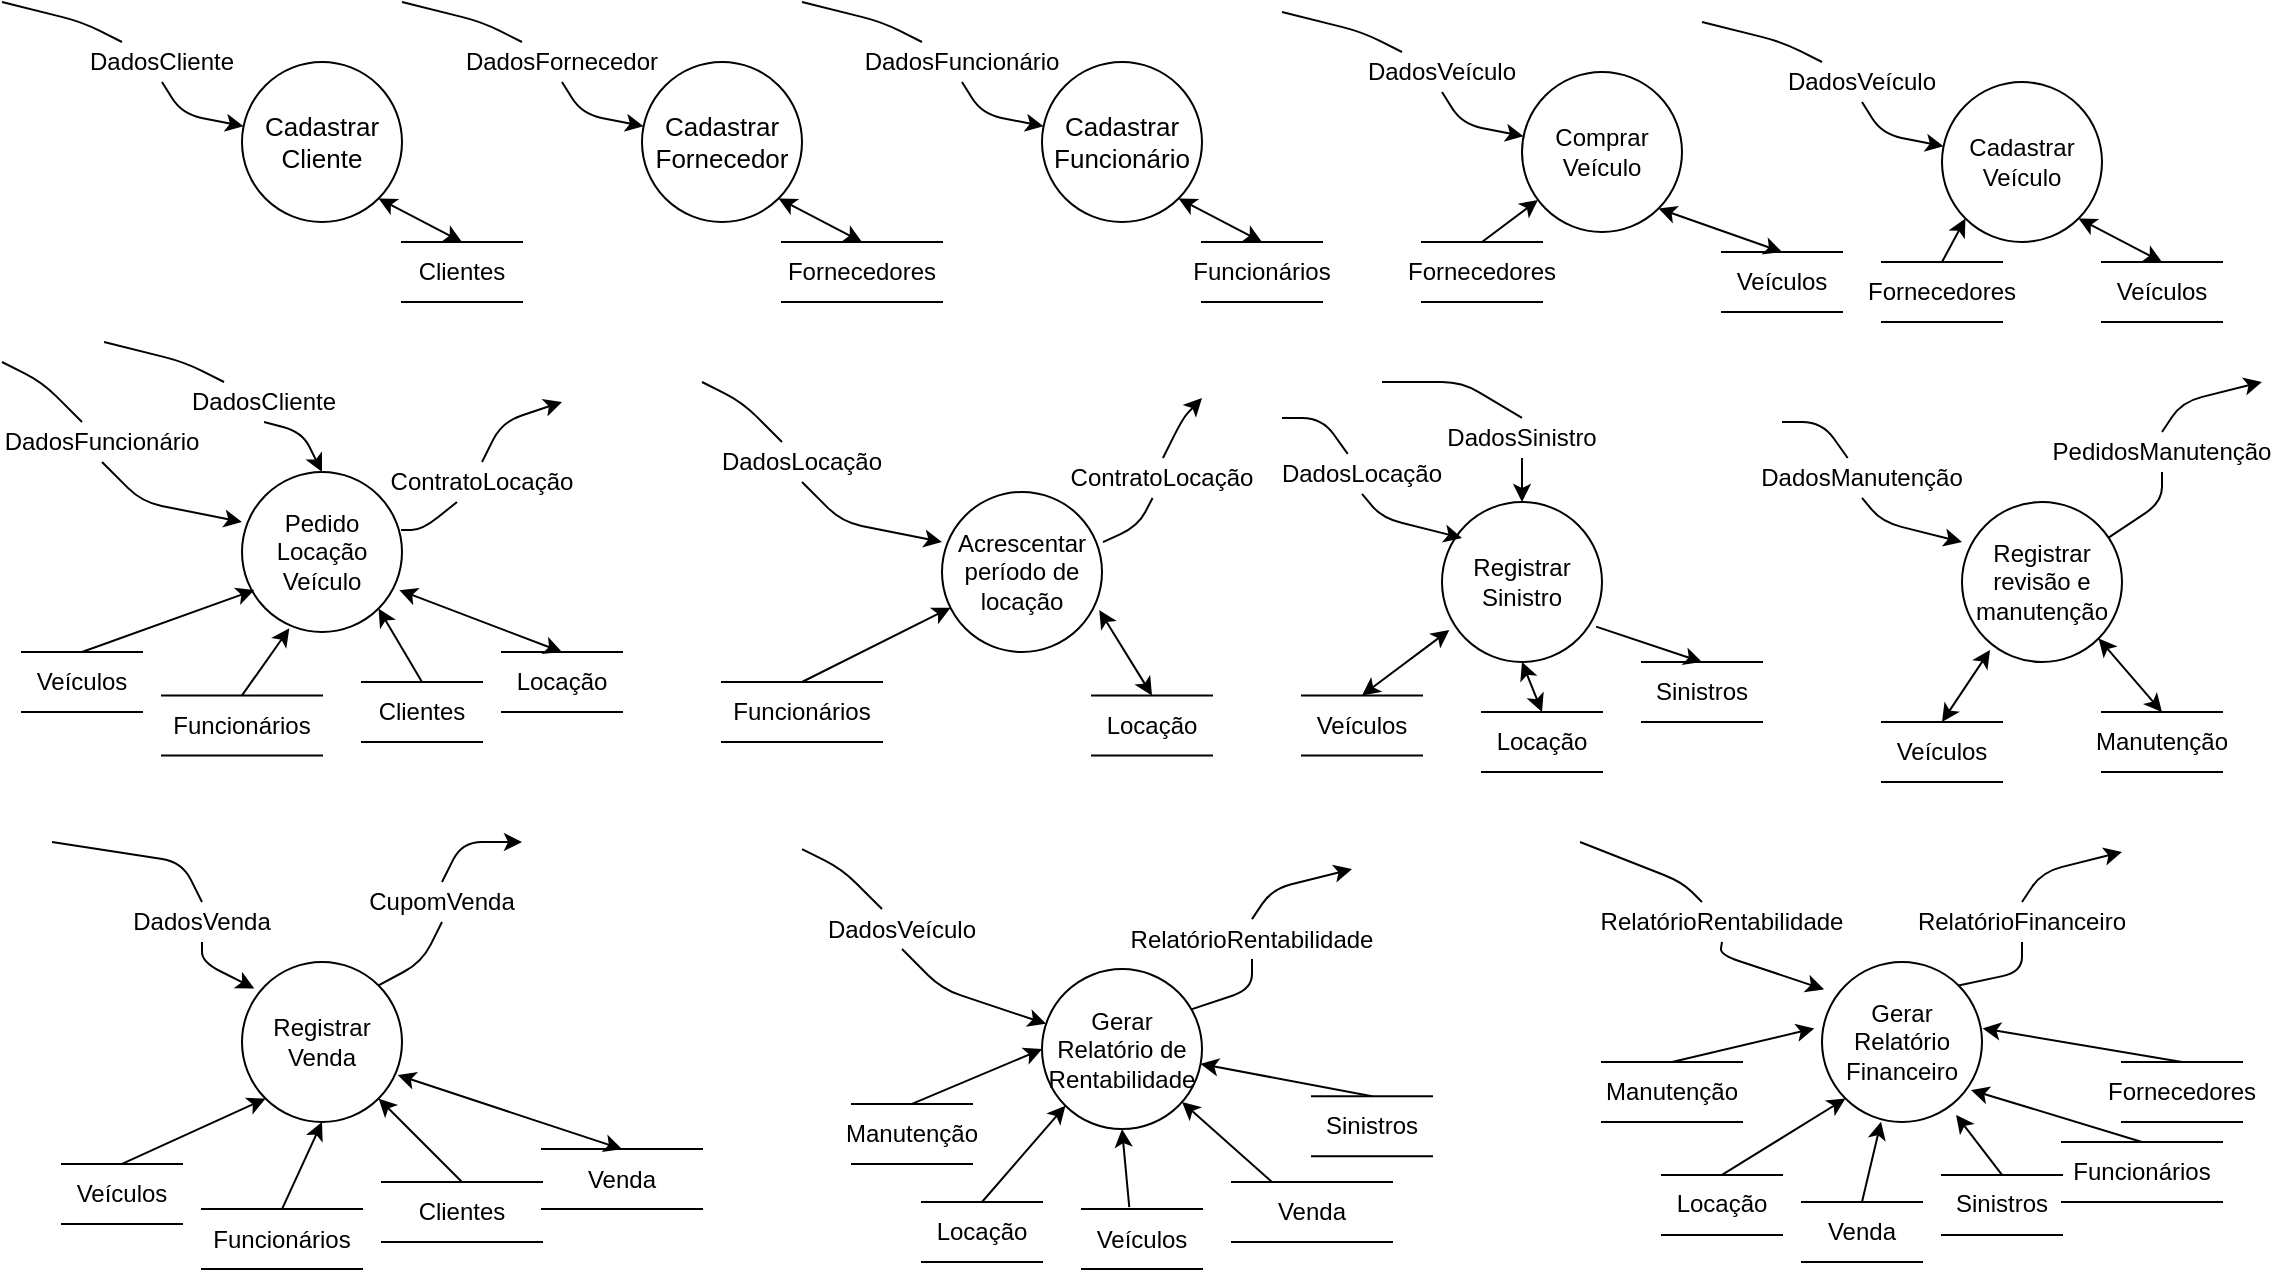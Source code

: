 <mxfile version="14.9.6" type="device"><diagram id="ULIg5c0MIJ1F3GBVzg6f" name="Page-1"><mxGraphModel dx="460" dy="762" grid="1" gridSize="10" guides="1" tooltips="1" connect="1" arrows="1" fold="1" page="1" pageScale="1" pageWidth="1169" pageHeight="827" math="0" shadow="0"><root><mxCell id="0"/><mxCell id="1" parent="0"/><mxCell id="AvQEdZdk6W7zw3s-oMzX-1" value="&lt;span style=&quot;font-size: 13px ; color: #000000 ; font-weight: normal ; text-decoration: none ; font-family: &amp;#34;arial&amp;#34; ; font-style: normal&quot;&gt;Cadastrar Cliente&lt;/span&gt;" style="ellipse;whiteSpace=wrap;html=1;aspect=fixed;" parent="1" vertex="1"><mxGeometry x="130" y="50" width="80" height="80" as="geometry"/></mxCell><mxCell id="AvQEdZdk6W7zw3s-oMzX-3" value="Clientes" style="shape=partialRectangle;whiteSpace=wrap;html=1;left=0;right=0;fillColor=none;" parent="1" vertex="1"><mxGeometry x="210" y="140" width="60" height="30" as="geometry"/></mxCell><mxCell id="AvQEdZdk6W7zw3s-oMzX-4" value="" style="endArrow=classic;startArrow=classic;html=1;entryX=1;entryY=1;entryDx=0;entryDy=0;exitX=0.5;exitY=0;exitDx=0;exitDy=0;" parent="1" source="AvQEdZdk6W7zw3s-oMzX-3" target="AvQEdZdk6W7zw3s-oMzX-1" edge="1"><mxGeometry width="50" height="50" relative="1" as="geometry"><mxPoint x="380" y="290" as="sourcePoint"/><mxPoint x="430" y="240" as="targetPoint"/></mxGeometry></mxCell><mxCell id="AvQEdZdk6W7zw3s-oMzX-5" value="" style="endArrow=none;html=1;" parent="1" target="AvQEdZdk6W7zw3s-oMzX-6" edge="1"><mxGeometry width="50" height="50" relative="1" as="geometry"><mxPoint x="10" y="20" as="sourcePoint"/><mxPoint x="90" y="50" as="targetPoint"/><Array as="points"><mxPoint x="50" y="30"/></Array></mxGeometry></mxCell><mxCell id="AvQEdZdk6W7zw3s-oMzX-6" value="DadosCliente" style="text;html=1;strokeColor=none;fillColor=none;align=center;verticalAlign=middle;whiteSpace=wrap;rounded=0;" parent="1" vertex="1"><mxGeometry x="70" y="40" width="40" height="20" as="geometry"/></mxCell><mxCell id="AvQEdZdk6W7zw3s-oMzX-7" value="" style="endArrow=classic;html=1;exitX=0.5;exitY=1;exitDx=0;exitDy=0;" parent="1" source="AvQEdZdk6W7zw3s-oMzX-6" target="AvQEdZdk6W7zw3s-oMzX-1" edge="1"><mxGeometry width="50" height="50" relative="1" as="geometry"><mxPoint x="340" y="240" as="sourcePoint"/><mxPoint x="390" y="190" as="targetPoint"/><Array as="points"><mxPoint x="100" y="76"/></Array></mxGeometry></mxCell><mxCell id="AvQEdZdk6W7zw3s-oMzX-8" value="&lt;span style=&quot;font-size: 13px ; color: #000000 ; font-weight: normal ; text-decoration: none ; font-family: &amp;#34;arial&amp;#34; ; font-style: normal&quot;&gt;Cadastrar Fornecedor&lt;/span&gt;" style="ellipse;whiteSpace=wrap;html=1;aspect=fixed;" parent="1" vertex="1"><mxGeometry x="330" y="50" width="80" height="80" as="geometry"/></mxCell><mxCell id="AvQEdZdk6W7zw3s-oMzX-9" value="Fornecedores" style="shape=partialRectangle;whiteSpace=wrap;html=1;left=0;right=0;fillColor=none;" parent="1" vertex="1"><mxGeometry x="400" y="140" width="80" height="30" as="geometry"/></mxCell><mxCell id="AvQEdZdk6W7zw3s-oMzX-10" value="" style="endArrow=classic;startArrow=classic;html=1;entryX=1;entryY=1;entryDx=0;entryDy=0;exitX=0.5;exitY=0;exitDx=0;exitDy=0;" parent="1" source="AvQEdZdk6W7zw3s-oMzX-9" target="AvQEdZdk6W7zw3s-oMzX-8" edge="1"><mxGeometry width="50" height="50" relative="1" as="geometry"><mxPoint x="580" y="290" as="sourcePoint"/><mxPoint x="630" y="240" as="targetPoint"/></mxGeometry></mxCell><mxCell id="AvQEdZdk6W7zw3s-oMzX-11" value="" style="endArrow=none;html=1;" parent="1" target="AvQEdZdk6W7zw3s-oMzX-12" edge="1"><mxGeometry width="50" height="50" relative="1" as="geometry"><mxPoint x="210" y="20" as="sourcePoint"/><mxPoint x="290" y="50" as="targetPoint"/><Array as="points"><mxPoint x="250" y="30"/></Array></mxGeometry></mxCell><mxCell id="AvQEdZdk6W7zw3s-oMzX-12" value="DadosFornecedor" style="text;html=1;strokeColor=none;fillColor=none;align=center;verticalAlign=middle;whiteSpace=wrap;rounded=0;" parent="1" vertex="1"><mxGeometry x="270" y="40" width="40" height="20" as="geometry"/></mxCell><mxCell id="AvQEdZdk6W7zw3s-oMzX-13" value="" style="endArrow=classic;html=1;exitX=0.5;exitY=1;exitDx=0;exitDy=0;" parent="1" source="AvQEdZdk6W7zw3s-oMzX-12" target="AvQEdZdk6W7zw3s-oMzX-8" edge="1"><mxGeometry width="50" height="50" relative="1" as="geometry"><mxPoint x="540" y="240" as="sourcePoint"/><mxPoint x="590" y="190" as="targetPoint"/><Array as="points"><mxPoint x="300" y="76"/></Array></mxGeometry></mxCell><mxCell id="AvQEdZdk6W7zw3s-oMzX-14" value="&lt;span style=&quot;font-size: 13px ; color: #000000 ; font-weight: normal ; text-decoration: none ; font-family: &amp;#34;arial&amp;#34; ; font-style: normal&quot;&gt;Cadastrar Funcionário&lt;br&gt;&lt;/span&gt;" style="ellipse;whiteSpace=wrap;html=1;aspect=fixed;" parent="1" vertex="1"><mxGeometry x="530" y="50" width="80" height="80" as="geometry"/></mxCell><mxCell id="AvQEdZdk6W7zw3s-oMzX-15" value="Funcionários" style="shape=partialRectangle;whiteSpace=wrap;html=1;left=0;right=0;fillColor=none;" parent="1" vertex="1"><mxGeometry x="610" y="140" width="60" height="30" as="geometry"/></mxCell><mxCell id="AvQEdZdk6W7zw3s-oMzX-16" value="" style="endArrow=classic;startArrow=classic;html=1;entryX=1;entryY=1;entryDx=0;entryDy=0;exitX=0.5;exitY=0;exitDx=0;exitDy=0;" parent="1" source="AvQEdZdk6W7zw3s-oMzX-15" target="AvQEdZdk6W7zw3s-oMzX-14" edge="1"><mxGeometry width="50" height="50" relative="1" as="geometry"><mxPoint x="780" y="290" as="sourcePoint"/><mxPoint x="830" y="240" as="targetPoint"/></mxGeometry></mxCell><mxCell id="AvQEdZdk6W7zw3s-oMzX-17" value="" style="endArrow=none;html=1;" parent="1" target="AvQEdZdk6W7zw3s-oMzX-18" edge="1"><mxGeometry width="50" height="50" relative="1" as="geometry"><mxPoint x="410" y="20" as="sourcePoint"/><mxPoint x="490" y="50" as="targetPoint"/><Array as="points"><mxPoint x="450" y="30"/></Array></mxGeometry></mxCell><mxCell id="AvQEdZdk6W7zw3s-oMzX-18" value="DadosFuncionário" style="text;html=1;strokeColor=none;fillColor=none;align=center;verticalAlign=middle;whiteSpace=wrap;rounded=0;" parent="1" vertex="1"><mxGeometry x="470" y="40" width="40" height="20" as="geometry"/></mxCell><mxCell id="AvQEdZdk6W7zw3s-oMzX-19" value="" style="endArrow=classic;html=1;exitX=0.5;exitY=1;exitDx=0;exitDy=0;" parent="1" source="AvQEdZdk6W7zw3s-oMzX-18" target="AvQEdZdk6W7zw3s-oMzX-14" edge="1"><mxGeometry width="50" height="50" relative="1" as="geometry"><mxPoint x="740" y="240" as="sourcePoint"/><mxPoint x="790" y="190" as="targetPoint"/><Array as="points"><mxPoint x="500" y="76"/></Array></mxGeometry></mxCell><mxCell id="AvQEdZdk6W7zw3s-oMzX-20" value="Cadastrar Veículo" style="ellipse;whiteSpace=wrap;html=1;aspect=fixed;" parent="1" vertex="1"><mxGeometry x="980" y="60" width="80" height="80" as="geometry"/></mxCell><mxCell id="AvQEdZdk6W7zw3s-oMzX-21" value="Veículos" style="shape=partialRectangle;whiteSpace=wrap;html=1;left=0;right=0;fillColor=none;" parent="1" vertex="1"><mxGeometry x="1060" y="150" width="60" height="30" as="geometry"/></mxCell><mxCell id="AvQEdZdk6W7zw3s-oMzX-22" value="" style="endArrow=classic;startArrow=classic;html=1;entryX=1;entryY=1;entryDx=0;entryDy=0;exitX=0.5;exitY=0;exitDx=0;exitDy=0;" parent="1" source="AvQEdZdk6W7zw3s-oMzX-21" target="AvQEdZdk6W7zw3s-oMzX-20" edge="1"><mxGeometry width="50" height="50" relative="1" as="geometry"><mxPoint x="1230" y="300" as="sourcePoint"/><mxPoint x="1280" y="250" as="targetPoint"/></mxGeometry></mxCell><mxCell id="AvQEdZdk6W7zw3s-oMzX-23" value="" style="endArrow=none;html=1;" parent="1" target="AvQEdZdk6W7zw3s-oMzX-24" edge="1"><mxGeometry width="50" height="50" relative="1" as="geometry"><mxPoint x="860" y="30" as="sourcePoint"/><mxPoint x="940" y="60" as="targetPoint"/><Array as="points"><mxPoint x="900" y="40"/></Array></mxGeometry></mxCell><mxCell id="AvQEdZdk6W7zw3s-oMzX-24" value="DadosVeículo" style="text;html=1;strokeColor=none;fillColor=none;align=center;verticalAlign=middle;whiteSpace=wrap;rounded=0;" parent="1" vertex="1"><mxGeometry x="920" y="50" width="40" height="20" as="geometry"/></mxCell><mxCell id="AvQEdZdk6W7zw3s-oMzX-25" value="" style="endArrow=classic;html=1;exitX=0.5;exitY=1;exitDx=0;exitDy=0;" parent="1" source="AvQEdZdk6W7zw3s-oMzX-24" target="AvQEdZdk6W7zw3s-oMzX-20" edge="1"><mxGeometry width="50" height="50" relative="1" as="geometry"><mxPoint x="1190" y="250" as="sourcePoint"/><mxPoint x="1240" y="200" as="targetPoint"/><Array as="points"><mxPoint x="950" y="86"/></Array></mxGeometry></mxCell><mxCell id="AvQEdZdk6W7zw3s-oMzX-26" value="Comprar Veículo" style="ellipse;whiteSpace=wrap;html=1;aspect=fixed;" parent="1" vertex="1"><mxGeometry x="770" y="55" width="80" height="80" as="geometry"/></mxCell><mxCell id="AvQEdZdk6W7zw3s-oMzX-27" value="Veículos" style="shape=partialRectangle;whiteSpace=wrap;html=1;left=0;right=0;fillColor=none;" parent="1" vertex="1"><mxGeometry x="870" y="145" width="60" height="30" as="geometry"/></mxCell><mxCell id="AvQEdZdk6W7zw3s-oMzX-28" value="" style="endArrow=classic;startArrow=classic;html=1;entryX=1;entryY=1;entryDx=0;entryDy=0;exitX=0.5;exitY=0;exitDx=0;exitDy=0;" parent="1" source="AvQEdZdk6W7zw3s-oMzX-27" target="AvQEdZdk6W7zw3s-oMzX-26" edge="1"><mxGeometry width="50" height="50" relative="1" as="geometry"><mxPoint x="1020" y="295" as="sourcePoint"/><mxPoint x="1070" y="245" as="targetPoint"/></mxGeometry></mxCell><mxCell id="AvQEdZdk6W7zw3s-oMzX-29" value="" style="endArrow=none;html=1;" parent="1" target="AvQEdZdk6W7zw3s-oMzX-30" edge="1"><mxGeometry width="50" height="50" relative="1" as="geometry"><mxPoint x="650" y="25" as="sourcePoint"/><mxPoint x="730" y="55" as="targetPoint"/><Array as="points"><mxPoint x="690" y="35"/></Array></mxGeometry></mxCell><mxCell id="AvQEdZdk6W7zw3s-oMzX-30" value="DadosVeículo" style="text;html=1;strokeColor=none;fillColor=none;align=center;verticalAlign=middle;whiteSpace=wrap;rounded=0;" parent="1" vertex="1"><mxGeometry x="710" y="45" width="40" height="20" as="geometry"/></mxCell><mxCell id="AvQEdZdk6W7zw3s-oMzX-31" value="" style="endArrow=classic;html=1;exitX=0.5;exitY=1;exitDx=0;exitDy=0;" parent="1" source="AvQEdZdk6W7zw3s-oMzX-30" target="AvQEdZdk6W7zw3s-oMzX-26" edge="1"><mxGeometry width="50" height="50" relative="1" as="geometry"><mxPoint x="980" y="245" as="sourcePoint"/><mxPoint x="1030" y="195" as="targetPoint"/><Array as="points"><mxPoint x="740" y="81"/></Array></mxGeometry></mxCell><mxCell id="AvQEdZdk6W7zw3s-oMzX-32" value="Fornecedores" style="shape=partialRectangle;whiteSpace=wrap;html=1;left=0;right=0;fillColor=none;" parent="1" vertex="1"><mxGeometry x="720" y="140" width="60" height="30" as="geometry"/></mxCell><mxCell id="AvQEdZdk6W7zw3s-oMzX-33" value="" style="endArrow=classic;startArrow=none;html=1;exitX=0.5;exitY=0;exitDx=0;exitDy=0;startFill=0;" parent="1" source="AvQEdZdk6W7zw3s-oMzX-32" target="AvQEdZdk6W7zw3s-oMzX-26" edge="1"><mxGeometry width="50" height="50" relative="1" as="geometry"><mxPoint x="931.72" y="305" as="sourcePoint"/><mxPoint x="750.004" y="133.284" as="targetPoint"/></mxGeometry></mxCell><mxCell id="AvQEdZdk6W7zw3s-oMzX-34" value="Fornecedores" style="shape=partialRectangle;whiteSpace=wrap;html=1;left=0;right=0;fillColor=none;" parent="1" vertex="1"><mxGeometry x="950" y="150" width="60" height="30" as="geometry"/></mxCell><mxCell id="AvQEdZdk6W7zw3s-oMzX-35" value="" style="endArrow=classic;startArrow=none;html=1;exitX=0.5;exitY=0;exitDx=0;exitDy=0;entryX=0;entryY=1;entryDx=0;entryDy=0;startFill=0;" parent="1" source="AvQEdZdk6W7zw3s-oMzX-34" target="AvQEdZdk6W7zw3s-oMzX-20" edge="1"><mxGeometry width="50" height="50" relative="1" as="geometry"><mxPoint x="1161.72" y="315" as="sourcePoint"/><mxPoint x="1007.956" y="128.941" as="targetPoint"/></mxGeometry></mxCell><mxCell id="AvQEdZdk6W7zw3s-oMzX-36" value="Pedido Locação Veículo" style="ellipse;whiteSpace=wrap;html=1;aspect=fixed;" parent="1" vertex="1"><mxGeometry x="130" y="255" width="80" height="80" as="geometry"/></mxCell><mxCell id="AvQEdZdk6W7zw3s-oMzX-37" value="Clientes" style="shape=partialRectangle;whiteSpace=wrap;html=1;left=0;right=0;fillColor=none;" parent="1" vertex="1"><mxGeometry x="190" y="360" width="60" height="30" as="geometry"/></mxCell><mxCell id="AvQEdZdk6W7zw3s-oMzX-38" value="" style="endArrow=classic;startArrow=none;html=1;entryX=1;entryY=1;entryDx=0;entryDy=0;exitX=0.5;exitY=0;exitDx=0;exitDy=0;startFill=0;" parent="1" source="AvQEdZdk6W7zw3s-oMzX-37" target="AvQEdZdk6W7zw3s-oMzX-36" edge="1"><mxGeometry width="50" height="50" relative="1" as="geometry"><mxPoint x="380" y="495" as="sourcePoint"/><mxPoint x="430" y="445" as="targetPoint"/></mxGeometry></mxCell><mxCell id="AvQEdZdk6W7zw3s-oMzX-42" value="Veículos" style="shape=partialRectangle;whiteSpace=wrap;html=1;left=0;right=0;fillColor=none;" parent="1" vertex="1"><mxGeometry x="20" y="345" width="60" height="30" as="geometry"/></mxCell><mxCell id="AvQEdZdk6W7zw3s-oMzX-43" value="" style="endArrow=classic;startArrow=none;html=1;entryX=0.077;entryY=0.738;entryDx=0;entryDy=0;exitX=0.5;exitY=0;exitDx=0;exitDy=0;entryPerimeter=0;startFill=0;" parent="1" source="AvQEdZdk6W7zw3s-oMzX-42" target="AvQEdZdk6W7zw3s-oMzX-36" edge="1"><mxGeometry width="50" height="50" relative="1" as="geometry"><mxPoint x="200" y="495" as="sourcePoint"/><mxPoint x="18.284" y="323.284" as="targetPoint"/></mxGeometry></mxCell><mxCell id="AvQEdZdk6W7zw3s-oMzX-44" value="Funcionários" style="shape=partialRectangle;whiteSpace=wrap;html=1;left=0;right=0;fillColor=none;" parent="1" vertex="1"><mxGeometry x="90.0" y="366.72" width="80" height="30" as="geometry"/></mxCell><mxCell id="AvQEdZdk6W7zw3s-oMzX-45" value="" style="endArrow=classic;startArrow=none;html=1;entryX=0.296;entryY=0.977;entryDx=0;entryDy=0;exitX=0.5;exitY=0;exitDx=0;exitDy=0;entryPerimeter=0;startFill=0;" parent="1" source="AvQEdZdk6W7zw3s-oMzX-44" target="AvQEdZdk6W7zw3s-oMzX-36" edge="1"><mxGeometry width="50" height="50" relative="1" as="geometry"><mxPoint x="281.72" y="516.72" as="sourcePoint"/><mxPoint x="100.004" y="345.004" as="targetPoint"/></mxGeometry></mxCell><mxCell id="AvQEdZdk6W7zw3s-oMzX-46" value="" style="endArrow=none;html=1;" parent="1" target="AvQEdZdk6W7zw3s-oMzX-47" edge="1"><mxGeometry width="50" height="50" relative="1" as="geometry"><mxPoint x="61.01" y="190" as="sourcePoint"/><mxPoint x="141.01" y="220" as="targetPoint"/><Array as="points"><mxPoint x="101.01" y="200"/></Array></mxGeometry></mxCell><mxCell id="AvQEdZdk6W7zw3s-oMzX-47" value="DadosCliente" style="text;html=1;strokeColor=none;fillColor=none;align=center;verticalAlign=middle;whiteSpace=wrap;rounded=0;" parent="1" vertex="1"><mxGeometry x="121.01" y="210" width="40" height="20" as="geometry"/></mxCell><mxCell id="AvQEdZdk6W7zw3s-oMzX-48" value="" style="endArrow=classic;html=1;exitX=0.5;exitY=1;exitDx=0;exitDy=0;entryX=0.5;entryY=0;entryDx=0;entryDy=0;" parent="1" source="AvQEdZdk6W7zw3s-oMzX-47" target="AvQEdZdk6W7zw3s-oMzX-36" edge="1"><mxGeometry width="50" height="50" relative="1" as="geometry"><mxPoint x="391.01" y="410" as="sourcePoint"/><mxPoint x="181.716" y="252.516" as="targetPoint"/><Array as="points"><mxPoint x="160" y="235"/></Array></mxGeometry></mxCell><mxCell id="AvQEdZdk6W7zw3s-oMzX-49" value="" style="endArrow=none;html=1;" parent="1" target="AvQEdZdk6W7zw3s-oMzX-50" edge="1"><mxGeometry width="50" height="50" relative="1" as="geometry"><mxPoint x="10" y="200" as="sourcePoint"/><mxPoint x="241.72" y="220" as="targetPoint"/><Array as="points"><mxPoint x="30" y="210"/></Array></mxGeometry></mxCell><mxCell id="AvQEdZdk6W7zw3s-oMzX-50" value="DadosFuncionário" style="text;html=1;strokeColor=none;fillColor=none;align=center;verticalAlign=middle;whiteSpace=wrap;rounded=0;" parent="1" vertex="1"><mxGeometry x="40" y="230" width="40" height="20" as="geometry"/></mxCell><mxCell id="AvQEdZdk6W7zw3s-oMzX-51" value="" style="endArrow=classic;html=1;exitX=0.5;exitY=1;exitDx=0;exitDy=0;entryX=0;entryY=0.313;entryDx=0;entryDy=0;entryPerimeter=0;" parent="1" source="AvQEdZdk6W7zw3s-oMzX-50" target="AvQEdZdk6W7zw3s-oMzX-36" edge="1"><mxGeometry width="50" height="50" relative="1" as="geometry"><mxPoint x="491.72" y="410" as="sourcePoint"/><mxPoint x="190.0" y="260" as="targetPoint"/><Array as="points"><mxPoint x="80" y="270"/></Array></mxGeometry></mxCell><mxCell id="AvQEdZdk6W7zw3s-oMzX-52" value="" style="endArrow=none;html=1;exitX=0.994;exitY=0.363;exitDx=0;exitDy=0;exitPerimeter=0;endFill=0;" parent="1" source="AvQEdZdk6W7zw3s-oMzX-36" target="AvQEdZdk6W7zw3s-oMzX-53" edge="1"><mxGeometry width="50" height="50" relative="1" as="geometry"><mxPoint x="310" y="350" as="sourcePoint"/><mxPoint x="360" y="300" as="targetPoint"/><Array as="points"><mxPoint x="220" y="284"/></Array></mxGeometry></mxCell><mxCell id="AvQEdZdk6W7zw3s-oMzX-53" value="ContratoLocação" style="text;html=1;strokeColor=none;fillColor=none;align=center;verticalAlign=middle;whiteSpace=wrap;rounded=0;" parent="1" vertex="1"><mxGeometry x="230" y="250" width="40" height="20" as="geometry"/></mxCell><mxCell id="AvQEdZdk6W7zw3s-oMzX-54" value="Locação" style="shape=partialRectangle;whiteSpace=wrap;html=1;left=0;right=0;fillColor=none;" parent="1" vertex="1"><mxGeometry x="260" y="345" width="60" height="30" as="geometry"/></mxCell><mxCell id="AvQEdZdk6W7zw3s-oMzX-55" value="" style="endArrow=classic;startArrow=classic;html=1;entryX=0.983;entryY=0.738;entryDx=0;entryDy=0;exitX=0.5;exitY=0;exitDx=0;exitDy=0;entryPerimeter=0;" parent="1" source="AvQEdZdk6W7zw3s-oMzX-54" target="AvQEdZdk6W7zw3s-oMzX-36" edge="1"><mxGeometry width="50" height="50" relative="1" as="geometry"><mxPoint x="440" y="480" as="sourcePoint"/><mxPoint x="258.284" y="308.284" as="targetPoint"/></mxGeometry></mxCell><mxCell id="AvQEdZdk6W7zw3s-oMzX-56" value="" style="endArrow=classic;html=1;exitX=0.5;exitY=0;exitDx=0;exitDy=0;" parent="1" source="AvQEdZdk6W7zw3s-oMzX-53" edge="1"><mxGeometry width="50" height="50" relative="1" as="geometry"><mxPoint x="310" y="350" as="sourcePoint"/><mxPoint x="290" y="220" as="targetPoint"/><Array as="points"><mxPoint x="260" y="230"/></Array></mxGeometry></mxCell><mxCell id="AvQEdZdk6W7zw3s-oMzX-57" value="Acrescentar período de locação" style="ellipse;whiteSpace=wrap;html=1;aspect=fixed;" parent="1" vertex="1"><mxGeometry x="480" y="265" width="80" height="80" as="geometry"/></mxCell><mxCell id="AvQEdZdk6W7zw3s-oMzX-62" value="Funcionários" style="shape=partialRectangle;whiteSpace=wrap;html=1;left=0;right=0;fillColor=none;" parent="1" vertex="1"><mxGeometry x="370" y="360" width="80" height="30" as="geometry"/></mxCell><mxCell id="AvQEdZdk6W7zw3s-oMzX-63" value="" style="endArrow=classic;startArrow=none;html=1;exitX=0.5;exitY=0;exitDx=0;exitDy=0;startFill=0;" parent="1" source="AvQEdZdk6W7zw3s-oMzX-62" target="AvQEdZdk6W7zw3s-oMzX-57" edge="1"><mxGeometry width="50" height="50" relative="1" as="geometry"><mxPoint x="631.72" y="526.72" as="sourcePoint"/><mxPoint x="450.004" y="355.004" as="targetPoint"/></mxGeometry></mxCell><mxCell id="AvQEdZdk6W7zw3s-oMzX-67" value="" style="endArrow=none;html=1;" parent="1" target="AvQEdZdk6W7zw3s-oMzX-68" edge="1"><mxGeometry width="50" height="50" relative="1" as="geometry"><mxPoint x="360" y="210" as="sourcePoint"/><mxPoint x="591.72" y="230" as="targetPoint"/><Array as="points"><mxPoint x="380" y="220"/></Array></mxGeometry></mxCell><mxCell id="AvQEdZdk6W7zw3s-oMzX-68" value="DadosLocação" style="text;html=1;strokeColor=none;fillColor=none;align=center;verticalAlign=middle;whiteSpace=wrap;rounded=0;" parent="1" vertex="1"><mxGeometry x="390" y="240" width="40" height="20" as="geometry"/></mxCell><mxCell id="AvQEdZdk6W7zw3s-oMzX-69" value="" style="endArrow=classic;html=1;exitX=0.5;exitY=1;exitDx=0;exitDy=0;entryX=0;entryY=0.313;entryDx=0;entryDy=0;entryPerimeter=0;" parent="1" source="AvQEdZdk6W7zw3s-oMzX-68" target="AvQEdZdk6W7zw3s-oMzX-57" edge="1"><mxGeometry width="50" height="50" relative="1" as="geometry"><mxPoint x="841.72" y="420" as="sourcePoint"/><mxPoint x="540.0" y="270" as="targetPoint"/><Array as="points"><mxPoint x="430" y="280"/></Array></mxGeometry></mxCell><mxCell id="AvQEdZdk6W7zw3s-oMzX-73" value="" style="endArrow=classic;startArrow=classic;html=1;entryX=0.983;entryY=0.738;entryDx=0;entryDy=0;exitX=0.5;exitY=0;exitDx=0;exitDy=0;entryPerimeter=0;" parent="1" source="AvQEdZdk6W7zw3s-oMzX-92" target="AvQEdZdk6W7zw3s-oMzX-57" edge="1"><mxGeometry width="50" height="50" relative="1" as="geometry"><mxPoint x="585" y="366.72" as="sourcePoint"/><mxPoint x="608.284" y="318.284" as="targetPoint"/></mxGeometry></mxCell><mxCell id="AvQEdZdk6W7zw3s-oMzX-80" value="" style="endArrow=none;html=1;exitX=1.006;exitY=0.313;exitDx=0;exitDy=0;exitPerimeter=0;endFill=0;" parent="1" source="AvQEdZdk6W7zw3s-oMzX-57" target="AvQEdZdk6W7zw3s-oMzX-81" edge="1"><mxGeometry width="50" height="50" relative="1" as="geometry"><mxPoint x="550" y="282.02" as="sourcePoint"/><mxPoint x="700.48" y="297.98" as="targetPoint"/><Array as="points"><mxPoint x="578" y="282"/></Array></mxGeometry></mxCell><mxCell id="AvQEdZdk6W7zw3s-oMzX-81" value="ContratoLocação" style="text;html=1;strokeColor=none;fillColor=none;align=center;verticalAlign=middle;whiteSpace=wrap;rounded=0;" parent="1" vertex="1"><mxGeometry x="570.48" y="247.98" width="40" height="20" as="geometry"/></mxCell><mxCell id="AvQEdZdk6W7zw3s-oMzX-82" value="" style="endArrow=classic;html=1;exitX=0.5;exitY=0;exitDx=0;exitDy=0;" parent="1" source="AvQEdZdk6W7zw3s-oMzX-81" edge="1"><mxGeometry width="50" height="50" relative="1" as="geometry"><mxPoint x="650.48" y="347.98" as="sourcePoint"/><mxPoint x="610" y="218" as="targetPoint"/><Array as="points"><mxPoint x="600.48" y="227.98"/></Array></mxGeometry></mxCell><mxCell id="AvQEdZdk6W7zw3s-oMzX-84" value="Registrar Sinistro" style="ellipse;whiteSpace=wrap;html=1;aspect=fixed;" parent="1" vertex="1"><mxGeometry x="730" y="270" width="80" height="80" as="geometry"/></mxCell><mxCell id="AvQEdZdk6W7zw3s-oMzX-85" value="Veículos" style="shape=partialRectangle;whiteSpace=wrap;html=1;left=0;right=0;fillColor=none;" parent="1" vertex="1"><mxGeometry x="660" y="366.72" width="60" height="30" as="geometry"/></mxCell><mxCell id="AvQEdZdk6W7zw3s-oMzX-86" value="" style="endArrow=classic;startArrow=classic;html=1;entryX=0.046;entryY=0.8;entryDx=0;entryDy=0;exitX=0.5;exitY=0;exitDx=0;exitDy=0;entryPerimeter=0;startFill=1;" parent="1" source="AvQEdZdk6W7zw3s-oMzX-85" target="AvQEdZdk6W7zw3s-oMzX-84" edge="1"><mxGeometry width="50" height="50" relative="1" as="geometry"><mxPoint x="833.84" y="516.72" as="sourcePoint"/><mxPoint x="770" y="335.76" as="targetPoint"/></mxGeometry></mxCell><mxCell id="AvQEdZdk6W7zw3s-oMzX-88" value="" style="endArrow=classic;startArrow=classic;html=1;entryX=0.5;entryY=1;entryDx=0;entryDy=0;exitX=0.5;exitY=0;exitDx=0;exitDy=0;" parent="1" source="AvQEdZdk6W7zw3s-oMzX-93" target="AvQEdZdk6W7zw3s-oMzX-84" edge="1"><mxGeometry width="50" height="50" relative="1" as="geometry"><mxPoint x="840" y="377.68" as="sourcePoint"/><mxPoint x="813.64" y="335.0" as="targetPoint"/></mxGeometry></mxCell><mxCell id="AvQEdZdk6W7zw3s-oMzX-89" value="" style="endArrow=none;html=1;" parent="1" target="AvQEdZdk6W7zw3s-oMzX-90" edge="1"><mxGeometry width="50" height="50" relative="1" as="geometry"><mxPoint x="650" y="228" as="sourcePoint"/><mxPoint x="851.72" y="227.94" as="targetPoint"/><Array as="points"><mxPoint x="670" y="227.98"/></Array></mxGeometry></mxCell><mxCell id="AvQEdZdk6W7zw3s-oMzX-90" value="DadosLocação" style="text;html=1;strokeColor=none;fillColor=none;align=center;verticalAlign=middle;whiteSpace=wrap;rounded=0;" parent="1" vertex="1"><mxGeometry x="670" y="245.96" width="40" height="20" as="geometry"/></mxCell><mxCell id="AvQEdZdk6W7zw3s-oMzX-91" value="" style="endArrow=classic;html=1;exitX=0.5;exitY=1;exitDx=0;exitDy=0;entryX=0;entryY=0.313;entryDx=0;entryDy=0;entryPerimeter=0;" parent="1" source="AvQEdZdk6W7zw3s-oMzX-90" edge="1"><mxGeometry width="50" height="50" relative="1" as="geometry"><mxPoint x="1101.72" y="417.94" as="sourcePoint"/><mxPoint x="740" y="287.98" as="targetPoint"/><Array as="points"><mxPoint x="700" y="277.98"/></Array></mxGeometry></mxCell><mxCell id="AvQEdZdk6W7zw3s-oMzX-92" value="Locação" style="shape=partialRectangle;whiteSpace=wrap;html=1;left=0;right=0;fillColor=none;" parent="1" vertex="1"><mxGeometry x="555" y="366.72" width="60" height="30" as="geometry"/></mxCell><mxCell id="AvQEdZdk6W7zw3s-oMzX-93" value="Locação" style="shape=partialRectangle;whiteSpace=wrap;html=1;left=0;right=0;fillColor=none;" parent="1" vertex="1"><mxGeometry x="750" y="375" width="60" height="30" as="geometry"/></mxCell><mxCell id="AvQEdZdk6W7zw3s-oMzX-94" value="Sinistros" style="shape=partialRectangle;whiteSpace=wrap;html=1;left=0;right=0;fillColor=none;" parent="1" vertex="1"><mxGeometry x="830" y="350" width="60" height="30" as="geometry"/></mxCell><mxCell id="AvQEdZdk6W7zw3s-oMzX-95" value="" style="endArrow=classic;html=1;exitX=0.963;exitY=0.779;exitDx=0;exitDy=0;exitPerimeter=0;entryX=0.5;entryY=0;entryDx=0;entryDy=0;" parent="1" source="AvQEdZdk6W7zw3s-oMzX-84" target="AvQEdZdk6W7zw3s-oMzX-94" edge="1"><mxGeometry width="50" height="50" relative="1" as="geometry"><mxPoint x="730" y="310" as="sourcePoint"/><mxPoint x="780" y="260" as="targetPoint"/></mxGeometry></mxCell><mxCell id="AvQEdZdk6W7zw3s-oMzX-96" value="Registrar revisão e manutenção" style="ellipse;whiteSpace=wrap;html=1;aspect=fixed;" parent="1" vertex="1"><mxGeometry x="990" y="270" width="80" height="80" as="geometry"/></mxCell><mxCell id="AvQEdZdk6W7zw3s-oMzX-99" value="" style="edgeStyle=orthogonalEdgeStyle;rounded=0;orthogonalLoop=1;jettySize=auto;html=1;startArrow=none;startFill=0;endArrow=classic;endFill=1;" parent="1" source="AvQEdZdk6W7zw3s-oMzX-98" target="AvQEdZdk6W7zw3s-oMzX-84" edge="1"><mxGeometry relative="1" as="geometry"/></mxCell><mxCell id="AvQEdZdk6W7zw3s-oMzX-98" value="DadosSinistro" style="text;html=1;strokeColor=none;fillColor=none;align=center;verticalAlign=middle;whiteSpace=wrap;rounded=0;" parent="1" vertex="1"><mxGeometry x="750" y="227.98" width="40" height="20" as="geometry"/></mxCell><mxCell id="AvQEdZdk6W7zw3s-oMzX-100" value="" style="endArrow=none;html=1;entryX=0.5;entryY=0;entryDx=0;entryDy=0;" parent="1" target="AvQEdZdk6W7zw3s-oMzX-98" edge="1"><mxGeometry width="50" height="50" relative="1" as="geometry"><mxPoint x="700" y="210" as="sourcePoint"/><mxPoint x="870" y="300" as="targetPoint"/><Array as="points"><mxPoint x="740" y="210"/></Array></mxGeometry></mxCell><mxCell id="AvQEdZdk6W7zw3s-oMzX-101" value="Veículos" style="shape=partialRectangle;whiteSpace=wrap;html=1;left=0;right=0;fillColor=none;" parent="1" vertex="1"><mxGeometry x="950" y="380" width="60" height="30" as="geometry"/></mxCell><mxCell id="AvQEdZdk6W7zw3s-oMzX-102" value="" style="endArrow=classic;startArrow=classic;html=1;exitX=0.5;exitY=0;exitDx=0;exitDy=0;startFill=1;" parent="1" source="AvQEdZdk6W7zw3s-oMzX-101" edge="1"><mxGeometry width="50" height="50" relative="1" as="geometry"><mxPoint x="1103.84" y="526.36" as="sourcePoint"/><mxPoint x="1004" y="344" as="targetPoint"/></mxGeometry></mxCell><mxCell id="AvQEdZdk6W7zw3s-oMzX-105" value="" style="endArrow=none;html=1;" parent="1" target="AvQEdZdk6W7zw3s-oMzX-106" edge="1"><mxGeometry width="50" height="50" relative="1" as="geometry"><mxPoint x="900" y="230.02" as="sourcePoint"/><mxPoint x="1101.72" y="229.96" as="targetPoint"/><Array as="points"><mxPoint x="920" y="230"/></Array></mxGeometry></mxCell><mxCell id="AvQEdZdk6W7zw3s-oMzX-106" value="DadosManutenção" style="text;html=1;strokeColor=none;fillColor=none;align=center;verticalAlign=middle;whiteSpace=wrap;rounded=0;" parent="1" vertex="1"><mxGeometry x="920" y="247.98" width="40" height="20" as="geometry"/></mxCell><mxCell id="AvQEdZdk6W7zw3s-oMzX-107" value="" style="endArrow=classic;html=1;exitX=0.5;exitY=1;exitDx=0;exitDy=0;entryX=0;entryY=0.313;entryDx=0;entryDy=0;entryPerimeter=0;" parent="1" source="AvQEdZdk6W7zw3s-oMzX-106" edge="1"><mxGeometry width="50" height="50" relative="1" as="geometry"><mxPoint x="1351.72" y="419.96" as="sourcePoint"/><mxPoint x="990" y="290" as="targetPoint"/><Array as="points"><mxPoint x="950" y="280"/></Array></mxGeometry></mxCell><mxCell id="AvQEdZdk6W7zw3s-oMzX-108" value="PedidosManutenção" style="text;html=1;strokeColor=none;fillColor=none;align=center;verticalAlign=middle;whiteSpace=wrap;rounded=0;" parent="1" vertex="1"><mxGeometry x="1070" y="235.0" width="40" height="20" as="geometry"/></mxCell><mxCell id="AvQEdZdk6W7zw3s-oMzX-110" value="" style="endArrow=none;html=1;exitX=0.5;exitY=1;exitDx=0;exitDy=0;startArrow=none;startFill=0;endFill=0;" parent="1" source="AvQEdZdk6W7zw3s-oMzX-108" target="AvQEdZdk6W7zw3s-oMzX-96" edge="1"><mxGeometry width="50" height="50" relative="1" as="geometry"><mxPoint x="840" y="280" as="sourcePoint"/><mxPoint x="890" y="230" as="targetPoint"/><Array as="points"><mxPoint x="1090" y="270"/></Array></mxGeometry></mxCell><mxCell id="AvQEdZdk6W7zw3s-oMzX-111" value="" style="endArrow=classic;html=1;exitX=0.5;exitY=0;exitDx=0;exitDy=0;" parent="1" source="AvQEdZdk6W7zw3s-oMzX-108" edge="1"><mxGeometry width="50" height="50" relative="1" as="geometry"><mxPoint x="840" y="280" as="sourcePoint"/><mxPoint x="1140" y="210" as="targetPoint"/><Array as="points"><mxPoint x="1100" y="220"/></Array></mxGeometry></mxCell><mxCell id="AvQEdZdk6W7zw3s-oMzX-112" value="Manutenção" style="shape=partialRectangle;whiteSpace=wrap;html=1;left=0;right=0;fillColor=none;" parent="1" vertex="1"><mxGeometry x="1060" y="375" width="60" height="30" as="geometry"/></mxCell><mxCell id="AvQEdZdk6W7zw3s-oMzX-113" value="" style="endArrow=classic;startArrow=classic;html=1;exitX=0.5;exitY=0;exitDx=0;exitDy=0;startFill=1;entryX=1;entryY=1;entryDx=0;entryDy=0;" parent="1" source="AvQEdZdk6W7zw3s-oMzX-112" target="AvQEdZdk6W7zw3s-oMzX-96" edge="1"><mxGeometry width="50" height="50" relative="1" as="geometry"><mxPoint x="1213.84" y="521.36" as="sourcePoint"/><mxPoint x="1114.0" y="339" as="targetPoint"/></mxGeometry></mxCell><mxCell id="AvQEdZdk6W7zw3s-oMzX-114" value="Registrar Venda" style="ellipse;whiteSpace=wrap;html=1;aspect=fixed;" parent="1" vertex="1"><mxGeometry x="130" y="500" width="80" height="80" as="geometry"/></mxCell><mxCell id="AvQEdZdk6W7zw3s-oMzX-115" value="Veículos" style="shape=partialRectangle;whiteSpace=wrap;html=1;left=0;right=0;fillColor=none;" parent="1" vertex="1"><mxGeometry x="40" y="600.96" width="60" height="30" as="geometry"/></mxCell><mxCell id="AvQEdZdk6W7zw3s-oMzX-116" value="" style="endArrow=classic;startArrow=none;html=1;entryX=0;entryY=1;entryDx=0;entryDy=0;exitX=0.5;exitY=0;exitDx=0;exitDy=0;startFill=0;" parent="1" source="AvQEdZdk6W7zw3s-oMzX-115" target="AvQEdZdk6W7zw3s-oMzX-114" edge="1"><mxGeometry width="50" height="50" relative="1" as="geometry"><mxPoint x="220" y="750.96" as="sourcePoint"/><mxPoint x="156.16" y="570" as="targetPoint"/></mxGeometry></mxCell><mxCell id="AvQEdZdk6W7zw3s-oMzX-117" value="Funcionários" style="shape=partialRectangle;whiteSpace=wrap;html=1;left=0;right=0;fillColor=none;" parent="1" vertex="1"><mxGeometry x="110.0" y="623.56" width="80" height="30" as="geometry"/></mxCell><mxCell id="AvQEdZdk6W7zw3s-oMzX-118" value="" style="endArrow=classic;startArrow=none;html=1;entryX=0.5;entryY=1;entryDx=0;entryDy=0;exitX=0.5;exitY=0;exitDx=0;exitDy=0;startFill=0;" parent="1" source="AvQEdZdk6W7zw3s-oMzX-117" target="AvQEdZdk6W7zw3s-oMzX-114" edge="1"><mxGeometry width="50" height="50" relative="1" as="geometry"><mxPoint x="321.72" y="773.56" as="sourcePoint"/><mxPoint x="193.68" y="590" as="targetPoint"/></mxGeometry></mxCell><mxCell id="AvQEdZdk6W7zw3s-oMzX-119" value="" style="endArrow=classic;html=1;exitX=0.5;exitY=1;exitDx=0;exitDy=0;entryX=0.077;entryY=0.165;entryDx=0;entryDy=0;entryPerimeter=0;" parent="1" source="AvQEdZdk6W7zw3s-oMzX-121" target="AvQEdZdk6W7zw3s-oMzX-114" edge="1"><mxGeometry width="50" height="50" relative="1" as="geometry"><mxPoint x="240" y="550" as="sourcePoint"/><mxPoint x="290" y="500" as="targetPoint"/><Array as="points"><mxPoint x="110" y="500"/></Array></mxGeometry></mxCell><mxCell id="AvQEdZdk6W7zw3s-oMzX-121" value="DadosVenda" style="text;html=1;strokeColor=none;fillColor=none;align=center;verticalAlign=middle;whiteSpace=wrap;rounded=0;" parent="1" vertex="1"><mxGeometry x="90" y="470.0" width="40" height="20" as="geometry"/></mxCell><mxCell id="AvQEdZdk6W7zw3s-oMzX-122" value="" style="endArrow=none;html=1;entryX=0.5;entryY=0;entryDx=0;entryDy=0;" parent="1" target="AvQEdZdk6W7zw3s-oMzX-121" edge="1"><mxGeometry width="50" height="50" relative="1" as="geometry"><mxPoint x="35" y="440" as="sourcePoint"/><mxPoint x="85" y="430" as="targetPoint"/><Array as="points"><mxPoint x="100" y="450"/></Array></mxGeometry></mxCell><mxCell id="AvQEdZdk6W7zw3s-oMzX-123" value="Clientes" style="shape=partialRectangle;whiteSpace=wrap;html=1;left=0;right=0;fillColor=none;" parent="1" vertex="1"><mxGeometry x="200.0" y="610.0" width="80" height="30" as="geometry"/></mxCell><mxCell id="AvQEdZdk6W7zw3s-oMzX-124" value="" style="endArrow=classic;startArrow=none;html=1;exitX=0.5;exitY=0;exitDx=0;exitDy=0;startFill=0;" parent="1" source="AvQEdZdk6W7zw3s-oMzX-123" target="AvQEdZdk6W7zw3s-oMzX-114" edge="1"><mxGeometry width="50" height="50" relative="1" as="geometry"><mxPoint x="80" y="610.96" as="sourcePoint"/><mxPoint x="151.716" y="578.284" as="targetPoint"/></mxGeometry></mxCell><mxCell id="AvQEdZdk6W7zw3s-oMzX-125" value="CupomVenda" style="text;html=1;strokeColor=none;fillColor=none;align=center;verticalAlign=middle;whiteSpace=wrap;rounded=0;" parent="1" vertex="1"><mxGeometry x="210" y="460" width="40" height="20" as="geometry"/></mxCell><mxCell id="AvQEdZdk6W7zw3s-oMzX-126" value="" style="endArrow=none;html=1;exitX=1;exitY=0;exitDx=0;exitDy=0;entryX=0.5;entryY=1;entryDx=0;entryDy=0;" parent="1" source="AvQEdZdk6W7zw3s-oMzX-114" target="AvQEdZdk6W7zw3s-oMzX-125" edge="1"><mxGeometry width="50" height="50" relative="1" as="geometry"><mxPoint x="190" y="570" as="sourcePoint"/><mxPoint x="240" y="520" as="targetPoint"/><Array as="points"><mxPoint x="220" y="500"/></Array></mxGeometry></mxCell><mxCell id="AvQEdZdk6W7zw3s-oMzX-127" value="" style="endArrow=classic;html=1;exitX=0.5;exitY=0;exitDx=0;exitDy=0;" parent="1" source="AvQEdZdk6W7zw3s-oMzX-125" edge="1"><mxGeometry width="50" height="50" relative="1" as="geometry"><mxPoint x="190" y="570" as="sourcePoint"/><mxPoint x="270" y="440" as="targetPoint"/><Array as="points"><mxPoint x="240" y="440"/></Array></mxGeometry></mxCell><mxCell id="AvQEdZdk6W7zw3s-oMzX-128" value="Venda" style="shape=partialRectangle;whiteSpace=wrap;html=1;left=0;right=0;fillColor=none;" parent="1" vertex="1"><mxGeometry x="280" y="593.56" width="80" height="30" as="geometry"/></mxCell><mxCell id="AvQEdZdk6W7zw3s-oMzX-129" value="" style="endArrow=classic;html=1;exitX=0.5;exitY=0;exitDx=0;exitDy=0;entryX=0.973;entryY=0.706;entryDx=0;entryDy=0;entryPerimeter=0;startArrow=classic;startFill=1;" parent="1" source="AvQEdZdk6W7zw3s-oMzX-128" target="AvQEdZdk6W7zw3s-oMzX-114" edge="1"><mxGeometry width="50" height="50" relative="1" as="geometry"><mxPoint x="190" y="570" as="sourcePoint"/><mxPoint x="240" y="520" as="targetPoint"/></mxGeometry></mxCell><mxCell id="AvQEdZdk6W7zw3s-oMzX-130" value="Gerar Relatório de Rentabilidade" style="ellipse;whiteSpace=wrap;html=1;aspect=fixed;" parent="1" vertex="1"><mxGeometry x="530" y="503.56" width="80" height="80" as="geometry"/></mxCell><mxCell id="AvQEdZdk6W7zw3s-oMzX-131" value="Locação" style="shape=partialRectangle;whiteSpace=wrap;html=1;left=0;right=0;fillColor=none;" parent="1" vertex="1"><mxGeometry x="470" y="620" width="60" height="30" as="geometry"/></mxCell><mxCell id="AvQEdZdk6W7zw3s-oMzX-132" value="Veículos" style="shape=partialRectangle;whiteSpace=wrap;html=1;left=0;right=0;fillColor=none;" parent="1" vertex="1"><mxGeometry x="550" y="623.56" width="60" height="30" as="geometry"/></mxCell><mxCell id="AvQEdZdk6W7zw3s-oMzX-133" value="Venda" style="shape=partialRectangle;whiteSpace=wrap;html=1;left=0;right=0;fillColor=none;" parent="1" vertex="1"><mxGeometry x="625" y="610.0" width="80" height="30" as="geometry"/></mxCell><mxCell id="AvQEdZdk6W7zw3s-oMzX-134" value="Sinistros" style="shape=partialRectangle;whiteSpace=wrap;html=1;left=0;right=0;fillColor=none;" parent="1" vertex="1"><mxGeometry x="665" y="567.12" width="60" height="30" as="geometry"/></mxCell><mxCell id="AvQEdZdk6W7zw3s-oMzX-135" value="Manutenção" style="shape=partialRectangle;whiteSpace=wrap;html=1;left=0;right=0;fillColor=none;" parent="1" vertex="1"><mxGeometry x="435" y="570.96" width="60" height="30" as="geometry"/></mxCell><mxCell id="AvQEdZdk6W7zw3s-oMzX-136" value="" style="endArrow=classic;html=1;exitX=0.5;exitY=0;exitDx=0;exitDy=0;entryX=0;entryY=0.5;entryDx=0;entryDy=0;" parent="1" source="AvQEdZdk6W7zw3s-oMzX-135" target="AvQEdZdk6W7zw3s-oMzX-130" edge="1"><mxGeometry width="50" height="50" relative="1" as="geometry"><mxPoint x="465" y="563.56" as="sourcePoint"/><mxPoint x="515" y="513.56" as="targetPoint"/></mxGeometry></mxCell><mxCell id="AvQEdZdk6W7zw3s-oMzX-137" value="" style="endArrow=classic;html=1;exitX=0.5;exitY=0;exitDx=0;exitDy=0;entryX=0;entryY=1;entryDx=0;entryDy=0;" parent="1" source="AvQEdZdk6W7zw3s-oMzX-131" target="AvQEdZdk6W7zw3s-oMzX-130" edge="1"><mxGeometry width="50" height="50" relative="1" as="geometry"><mxPoint x="440" y="513.56" as="sourcePoint"/><mxPoint x="490" y="463.56" as="targetPoint"/></mxGeometry></mxCell><mxCell id="AvQEdZdk6W7zw3s-oMzX-138" value="" style="endArrow=classic;html=1;exitX=0.394;exitY=-0.033;exitDx=0;exitDy=0;exitPerimeter=0;entryX=0.5;entryY=1;entryDx=0;entryDy=0;" parent="1" source="AvQEdZdk6W7zw3s-oMzX-132" target="AvQEdZdk6W7zw3s-oMzX-130" edge="1"><mxGeometry width="50" height="50" relative="1" as="geometry"><mxPoint x="465" y="563.56" as="sourcePoint"/><mxPoint x="515" y="513.56" as="targetPoint"/></mxGeometry></mxCell><mxCell id="AvQEdZdk6W7zw3s-oMzX-139" value="" style="endArrow=classic;html=1;exitX=0.25;exitY=0;exitDx=0;exitDy=0;" parent="1" source="AvQEdZdk6W7zw3s-oMzX-133" target="AvQEdZdk6W7zw3s-oMzX-130" edge="1"><mxGeometry width="50" height="50" relative="1" as="geometry"><mxPoint x="640" y="553.56" as="sourcePoint"/><mxPoint x="690" y="503.56" as="targetPoint"/></mxGeometry></mxCell><mxCell id="AvQEdZdk6W7zw3s-oMzX-140" value="" style="endArrow=classic;html=1;exitX=0.5;exitY=0;exitDx=0;exitDy=0;" parent="1" source="AvQEdZdk6W7zw3s-oMzX-134" target="AvQEdZdk6W7zw3s-oMzX-130" edge="1"><mxGeometry width="50" height="50" relative="1" as="geometry"><mxPoint x="765" y="503.56" as="sourcePoint"/><mxPoint x="815" y="453.56" as="targetPoint"/></mxGeometry></mxCell><mxCell id="AvQEdZdk6W7zw3s-oMzX-141" value="" style="endArrow=none;html=1;" parent="1" target="AvQEdZdk6W7zw3s-oMzX-142" edge="1"><mxGeometry width="50" height="50" relative="1" as="geometry"><mxPoint x="410" y="443.54" as="sourcePoint"/><mxPoint x="641.72" y="463.54" as="targetPoint"/><Array as="points"><mxPoint x="430" y="453.54"/></Array></mxGeometry></mxCell><mxCell id="AvQEdZdk6W7zw3s-oMzX-142" value="DadosVeículo" style="text;html=1;strokeColor=none;fillColor=none;align=center;verticalAlign=middle;whiteSpace=wrap;rounded=0;" parent="1" vertex="1"><mxGeometry x="440" y="473.54" width="40" height="20" as="geometry"/></mxCell><mxCell id="AvQEdZdk6W7zw3s-oMzX-143" value="" style="endArrow=classic;html=1;exitX=0.5;exitY=1;exitDx=0;exitDy=0;" parent="1" source="AvQEdZdk6W7zw3s-oMzX-142" target="AvQEdZdk6W7zw3s-oMzX-130" edge="1"><mxGeometry width="50" height="50" relative="1" as="geometry"><mxPoint x="891.72" y="653.54" as="sourcePoint"/><mxPoint x="530" y="523.58" as="targetPoint"/><Array as="points"><mxPoint x="480" y="513.54"/></Array></mxGeometry></mxCell><mxCell id="AvQEdZdk6W7zw3s-oMzX-144" value="RelatórioRentabilidade" style="text;html=1;strokeColor=none;fillColor=none;align=center;verticalAlign=middle;whiteSpace=wrap;rounded=0;" parent="1" vertex="1"><mxGeometry x="615" y="478.56" width="40" height="20" as="geometry"/></mxCell><mxCell id="AvQEdZdk6W7zw3s-oMzX-145" value="" style="endArrow=none;html=1;exitX=0.5;exitY=1;exitDx=0;exitDy=0;startArrow=none;startFill=0;endFill=0;" parent="1" source="AvQEdZdk6W7zw3s-oMzX-144" edge="1"><mxGeometry width="50" height="50" relative="1" as="geometry"><mxPoint x="385" y="523.56" as="sourcePoint"/><mxPoint x="605" y="523.56" as="targetPoint"/><Array as="points"><mxPoint x="635" y="513.56"/></Array></mxGeometry></mxCell><mxCell id="AvQEdZdk6W7zw3s-oMzX-146" value="" style="endArrow=classic;html=1;exitX=0.5;exitY=0;exitDx=0;exitDy=0;" parent="1" source="AvQEdZdk6W7zw3s-oMzX-144" edge="1"><mxGeometry width="50" height="50" relative="1" as="geometry"><mxPoint x="385" y="523.56" as="sourcePoint"/><mxPoint x="685" y="453.56" as="targetPoint"/><Array as="points"><mxPoint x="645" y="463.56"/></Array></mxGeometry></mxCell><mxCell id="AvQEdZdk6W7zw3s-oMzX-147" value="Gerar Relatório Financeiro" style="ellipse;whiteSpace=wrap;html=1;aspect=fixed;" parent="1" vertex="1"><mxGeometry x="920" y="500" width="80" height="80" as="geometry"/></mxCell><mxCell id="AvQEdZdk6W7zw3s-oMzX-148" value="Venda" style="shape=partialRectangle;whiteSpace=wrap;html=1;left=0;right=0;fillColor=none;" parent="1" vertex="1"><mxGeometry x="910" y="620" width="60" height="30" as="geometry"/></mxCell><mxCell id="AvQEdZdk6W7zw3s-oMzX-150" value="Locação" style="shape=partialRectangle;whiteSpace=wrap;html=1;left=0;right=0;fillColor=none;" parent="1" vertex="1"><mxGeometry x="840" y="606.44" width="60" height="30" as="geometry"/></mxCell><mxCell id="AvQEdZdk6W7zw3s-oMzX-151" value="Manutenção" style="shape=partialRectangle;whiteSpace=wrap;html=1;left=0;right=0;fillColor=none;" parent="1" vertex="1"><mxGeometry x="810" y="550" width="70" height="30" as="geometry"/></mxCell><mxCell id="AvQEdZdk6W7zw3s-oMzX-152" value="Sinistros" style="shape=partialRectangle;whiteSpace=wrap;html=1;left=0;right=0;fillColor=none;" parent="1" vertex="1"><mxGeometry x="980" y="606.44" width="60" height="30" as="geometry"/></mxCell><mxCell id="AvQEdZdk6W7zw3s-oMzX-153" value="Funcionários" style="shape=partialRectangle;whiteSpace=wrap;html=1;left=0;right=0;fillColor=none;" parent="1" vertex="1"><mxGeometry x="1040" y="590" width="80" height="30" as="geometry"/></mxCell><mxCell id="AvQEdZdk6W7zw3s-oMzX-154" value="" style="endArrow=classic;html=1;exitX=0.5;exitY=0;exitDx=0;exitDy=0;entryX=-0.048;entryY=0.415;entryDx=0;entryDy=0;entryPerimeter=0;" parent="1" source="AvQEdZdk6W7zw3s-oMzX-151" target="AvQEdZdk6W7zw3s-oMzX-147" edge="1"><mxGeometry width="50" height="50" relative="1" as="geometry"><mxPoint x="850" y="600" as="sourcePoint"/><mxPoint x="900" y="550" as="targetPoint"/></mxGeometry></mxCell><mxCell id="AvQEdZdk6W7zw3s-oMzX-155" value="" style="endArrow=classic;html=1;exitX=0.5;exitY=0;exitDx=0;exitDy=0;entryX=0;entryY=1;entryDx=0;entryDy=0;" parent="1" source="AvQEdZdk6W7zw3s-oMzX-150" target="AvQEdZdk6W7zw3s-oMzX-147" edge="1"><mxGeometry width="50" height="50" relative="1" as="geometry"><mxPoint x="850" y="600" as="sourcePoint"/><mxPoint x="900" y="550" as="targetPoint"/></mxGeometry></mxCell><mxCell id="AvQEdZdk6W7zw3s-oMzX-156" value="" style="endArrow=classic;html=1;exitX=0.5;exitY=0;exitDx=0;exitDy=0;entryX=0.369;entryY=0.998;entryDx=0;entryDy=0;entryPerimeter=0;" parent="1" source="AvQEdZdk6W7zw3s-oMzX-148" target="AvQEdZdk6W7zw3s-oMzX-147" edge="1"><mxGeometry width="50" height="50" relative="1" as="geometry"><mxPoint x="850" y="600" as="sourcePoint"/><mxPoint x="900" y="550" as="targetPoint"/></mxGeometry></mxCell><mxCell id="AvQEdZdk6W7zw3s-oMzX-157" value="" style="endArrow=classic;html=1;exitX=0.5;exitY=0;exitDx=0;exitDy=0;entryX=0.838;entryY=0.956;entryDx=0;entryDy=0;entryPerimeter=0;" parent="1" source="AvQEdZdk6W7zw3s-oMzX-152" target="AvQEdZdk6W7zw3s-oMzX-147" edge="1"><mxGeometry width="50" height="50" relative="1" as="geometry"><mxPoint x="850" y="600" as="sourcePoint"/><mxPoint x="900" y="550" as="targetPoint"/></mxGeometry></mxCell><mxCell id="AvQEdZdk6W7zw3s-oMzX-158" value="" style="endArrow=classic;html=1;exitX=0.5;exitY=0;exitDx=0;exitDy=0;entryX=0.931;entryY=0.8;entryDx=0;entryDy=0;entryPerimeter=0;" parent="1" source="AvQEdZdk6W7zw3s-oMzX-153" target="AvQEdZdk6W7zw3s-oMzX-147" edge="1"><mxGeometry width="50" height="50" relative="1" as="geometry"><mxPoint x="850" y="600" as="sourcePoint"/><mxPoint x="900" y="550" as="targetPoint"/></mxGeometry></mxCell><mxCell id="AvQEdZdk6W7zw3s-oMzX-159" value="" style="endArrow=none;html=1;" parent="1" target="AvQEdZdk6W7zw3s-oMzX-160" edge="1"><mxGeometry width="50" height="50" relative="1" as="geometry"><mxPoint x="799" y="440" as="sourcePoint"/><mxPoint x="1030.69" y="446.31" as="targetPoint"/><Array as="points"><mxPoint x="850" y="460"/></Array></mxGeometry></mxCell><mxCell id="AvQEdZdk6W7zw3s-oMzX-160" value="RelatórioRentabilidade" style="text;html=1;strokeColor=none;fillColor=none;align=center;verticalAlign=middle;whiteSpace=wrap;rounded=0;" parent="1" vertex="1"><mxGeometry x="850" y="469.98" width="40" height="20" as="geometry"/></mxCell><mxCell id="AvQEdZdk6W7zw3s-oMzX-161" value="" style="endArrow=classic;html=1;exitX=0.5;exitY=1;exitDx=0;exitDy=0;" parent="1" source="AvQEdZdk6W7zw3s-oMzX-160" edge="1"><mxGeometry width="50" height="50" relative="1" as="geometry"><mxPoint x="1280.69" y="636.31" as="sourcePoint"/><mxPoint x="921.023" y="513.681" as="targetPoint"/><Array as="points"><mxPoint x="868.97" y="496.31"/></Array></mxGeometry></mxCell><mxCell id="AvQEdZdk6W7zw3s-oMzX-162" value="Fornecedores" style="shape=partialRectangle;whiteSpace=wrap;html=1;left=0;right=0;fillColor=none;" parent="1" vertex="1"><mxGeometry x="1070" y="550" width="60" height="30" as="geometry"/></mxCell><mxCell id="AvQEdZdk6W7zw3s-oMzX-163" value="" style="endArrow=classic;html=1;exitX=0.5;exitY=0;exitDx=0;exitDy=0;entryX=1.004;entryY=0.415;entryDx=0;entryDy=0;entryPerimeter=0;" parent="1" source="AvQEdZdk6W7zw3s-oMzX-162" target="AvQEdZdk6W7zw3s-oMzX-147" edge="1"><mxGeometry width="50" height="50" relative="1" as="geometry"><mxPoint x="800" y="580" as="sourcePoint"/><mxPoint x="850" y="530" as="targetPoint"/></mxGeometry></mxCell><mxCell id="AvQEdZdk6W7zw3s-oMzX-164" value="RelatórioFinanceiro" style="text;html=1;strokeColor=none;fillColor=none;align=center;verticalAlign=middle;whiteSpace=wrap;rounded=0;" parent="1" vertex="1"><mxGeometry x="1000" y="470" width="40" height="20" as="geometry"/></mxCell><mxCell id="AvQEdZdk6W7zw3s-oMzX-165" value="" style="endArrow=none;html=1;exitX=0.5;exitY=1;exitDx=0;exitDy=0;startArrow=none;startFill=0;endFill=0;entryX=1;entryY=0;entryDx=0;entryDy=0;" parent="1" source="AvQEdZdk6W7zw3s-oMzX-164" target="AvQEdZdk6W7zw3s-oMzX-147" edge="1"><mxGeometry width="50" height="50" relative="1" as="geometry"><mxPoint x="770" y="515" as="sourcePoint"/><mxPoint x="990" y="515.0" as="targetPoint"/><Array as="points"><mxPoint x="1020" y="505"/></Array></mxGeometry></mxCell><mxCell id="AvQEdZdk6W7zw3s-oMzX-166" value="" style="endArrow=classic;html=1;exitX=0.5;exitY=0;exitDx=0;exitDy=0;" parent="1" source="AvQEdZdk6W7zw3s-oMzX-164" edge="1"><mxGeometry width="50" height="50" relative="1" as="geometry"><mxPoint x="770" y="515" as="sourcePoint"/><mxPoint x="1070" y="445" as="targetPoint"/><Array as="points"><mxPoint x="1030" y="455"/></Array></mxGeometry></mxCell></root></mxGraphModel></diagram></mxfile>